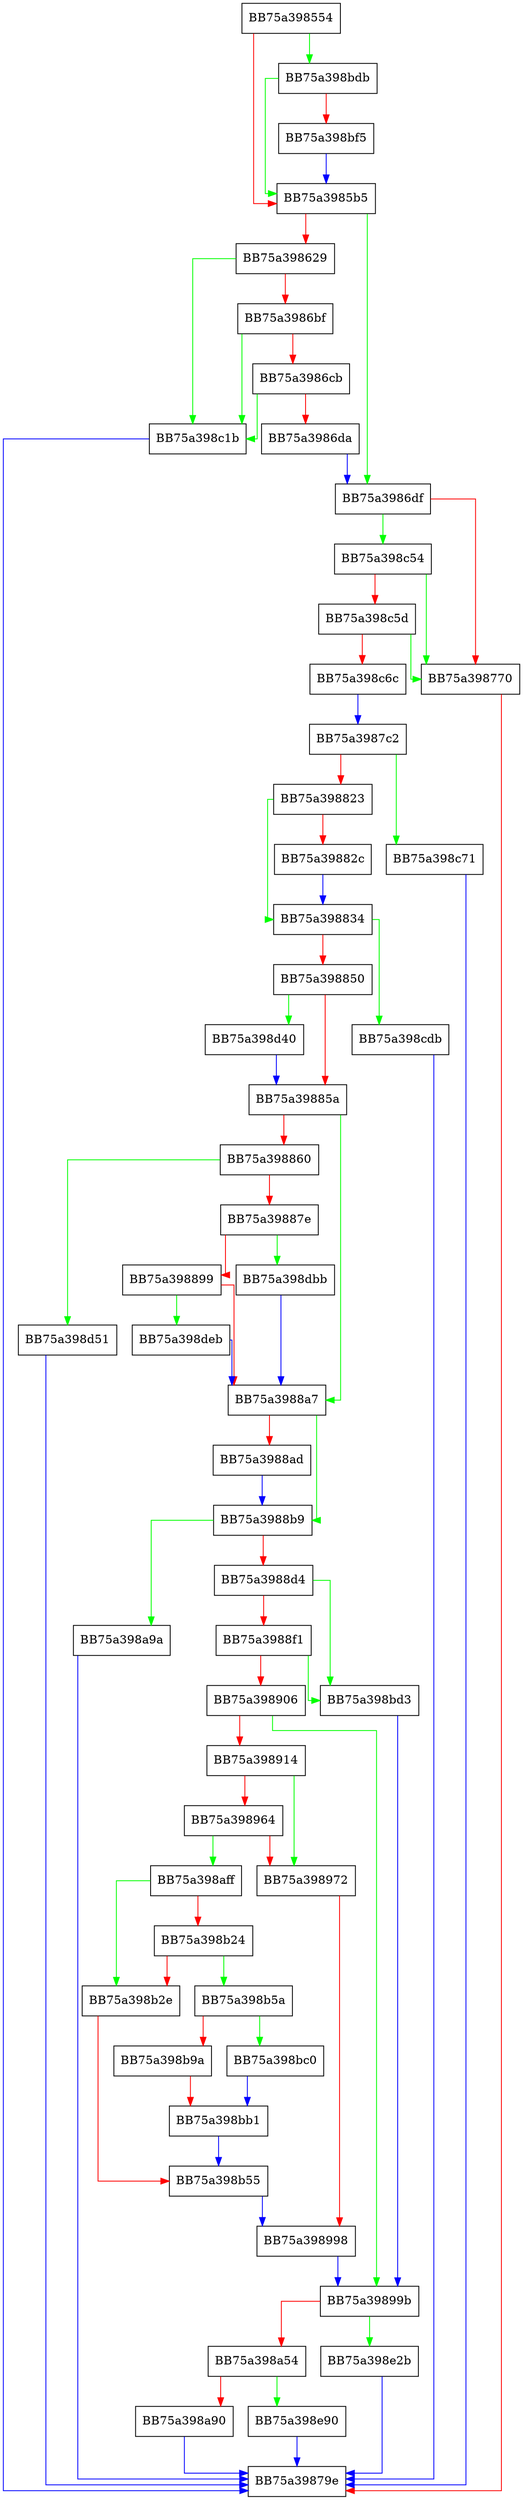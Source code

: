 digraph eval {
  node [shape="box"];
  graph [splines=ortho];
  BB75a398554 -> BB75a398bdb [color="green"];
  BB75a398554 -> BB75a3985b5 [color="red"];
  BB75a3985b5 -> BB75a3986df [color="green"];
  BB75a3985b5 -> BB75a398629 [color="red"];
  BB75a398629 -> BB75a398c1b [color="green"];
  BB75a398629 -> BB75a3986bf [color="red"];
  BB75a3986bf -> BB75a398c1b [color="green"];
  BB75a3986bf -> BB75a3986cb [color="red"];
  BB75a3986cb -> BB75a398c1b [color="green"];
  BB75a3986cb -> BB75a3986da [color="red"];
  BB75a3986da -> BB75a3986df [color="blue"];
  BB75a3986df -> BB75a398c54 [color="green"];
  BB75a3986df -> BB75a398770 [color="red"];
  BB75a398770 -> BB75a39879e [color="red"];
  BB75a3987c2 -> BB75a398c71 [color="green"];
  BB75a3987c2 -> BB75a398823 [color="red"];
  BB75a398823 -> BB75a398834 [color="green"];
  BB75a398823 -> BB75a39882c [color="red"];
  BB75a39882c -> BB75a398834 [color="blue"];
  BB75a398834 -> BB75a398cdb [color="green"];
  BB75a398834 -> BB75a398850 [color="red"];
  BB75a398850 -> BB75a398d40 [color="green"];
  BB75a398850 -> BB75a39885a [color="red"];
  BB75a39885a -> BB75a3988a7 [color="green"];
  BB75a39885a -> BB75a398860 [color="red"];
  BB75a398860 -> BB75a398d51 [color="green"];
  BB75a398860 -> BB75a39887e [color="red"];
  BB75a39887e -> BB75a398dbb [color="green"];
  BB75a39887e -> BB75a398899 [color="red"];
  BB75a398899 -> BB75a398deb [color="green"];
  BB75a398899 -> BB75a3988a7 [color="red"];
  BB75a3988a7 -> BB75a3988b9 [color="green"];
  BB75a3988a7 -> BB75a3988ad [color="red"];
  BB75a3988ad -> BB75a3988b9 [color="blue"];
  BB75a3988b9 -> BB75a398a9a [color="green"];
  BB75a3988b9 -> BB75a3988d4 [color="red"];
  BB75a3988d4 -> BB75a398bd3 [color="green"];
  BB75a3988d4 -> BB75a3988f1 [color="red"];
  BB75a3988f1 -> BB75a398bd3 [color="green"];
  BB75a3988f1 -> BB75a398906 [color="red"];
  BB75a398906 -> BB75a39899b [color="green"];
  BB75a398906 -> BB75a398914 [color="red"];
  BB75a398914 -> BB75a398972 [color="green"];
  BB75a398914 -> BB75a398964 [color="red"];
  BB75a398964 -> BB75a398aff [color="green"];
  BB75a398964 -> BB75a398972 [color="red"];
  BB75a398972 -> BB75a398998 [color="red"];
  BB75a398998 -> BB75a39899b [color="blue"];
  BB75a39899b -> BB75a398e2b [color="green"];
  BB75a39899b -> BB75a398a54 [color="red"];
  BB75a398a54 -> BB75a398e90 [color="green"];
  BB75a398a54 -> BB75a398a90 [color="red"];
  BB75a398a90 -> BB75a39879e [color="blue"];
  BB75a398a9a -> BB75a39879e [color="blue"];
  BB75a398aff -> BB75a398b2e [color="green"];
  BB75a398aff -> BB75a398b24 [color="red"];
  BB75a398b24 -> BB75a398b5a [color="green"];
  BB75a398b24 -> BB75a398b2e [color="red"];
  BB75a398b2e -> BB75a398b55 [color="red"];
  BB75a398b55 -> BB75a398998 [color="blue"];
  BB75a398b5a -> BB75a398bc0 [color="green"];
  BB75a398b5a -> BB75a398b9a [color="red"];
  BB75a398b9a -> BB75a398bb1 [color="red"];
  BB75a398bb1 -> BB75a398b55 [color="blue"];
  BB75a398bc0 -> BB75a398bb1 [color="blue"];
  BB75a398bd3 -> BB75a39899b [color="blue"];
  BB75a398bdb -> BB75a3985b5 [color="green"];
  BB75a398bdb -> BB75a398bf5 [color="red"];
  BB75a398bf5 -> BB75a3985b5 [color="blue"];
  BB75a398c1b -> BB75a39879e [color="blue"];
  BB75a398c54 -> BB75a398770 [color="green"];
  BB75a398c54 -> BB75a398c5d [color="red"];
  BB75a398c5d -> BB75a398770 [color="green"];
  BB75a398c5d -> BB75a398c6c [color="red"];
  BB75a398c6c -> BB75a3987c2 [color="blue"];
  BB75a398c71 -> BB75a39879e [color="blue"];
  BB75a398cdb -> BB75a39879e [color="blue"];
  BB75a398d40 -> BB75a39885a [color="blue"];
  BB75a398d51 -> BB75a39879e [color="blue"];
  BB75a398dbb -> BB75a3988a7 [color="blue"];
  BB75a398deb -> BB75a3988a7 [color="blue"];
  BB75a398e2b -> BB75a39879e [color="blue"];
  BB75a398e90 -> BB75a39879e [color="blue"];
}